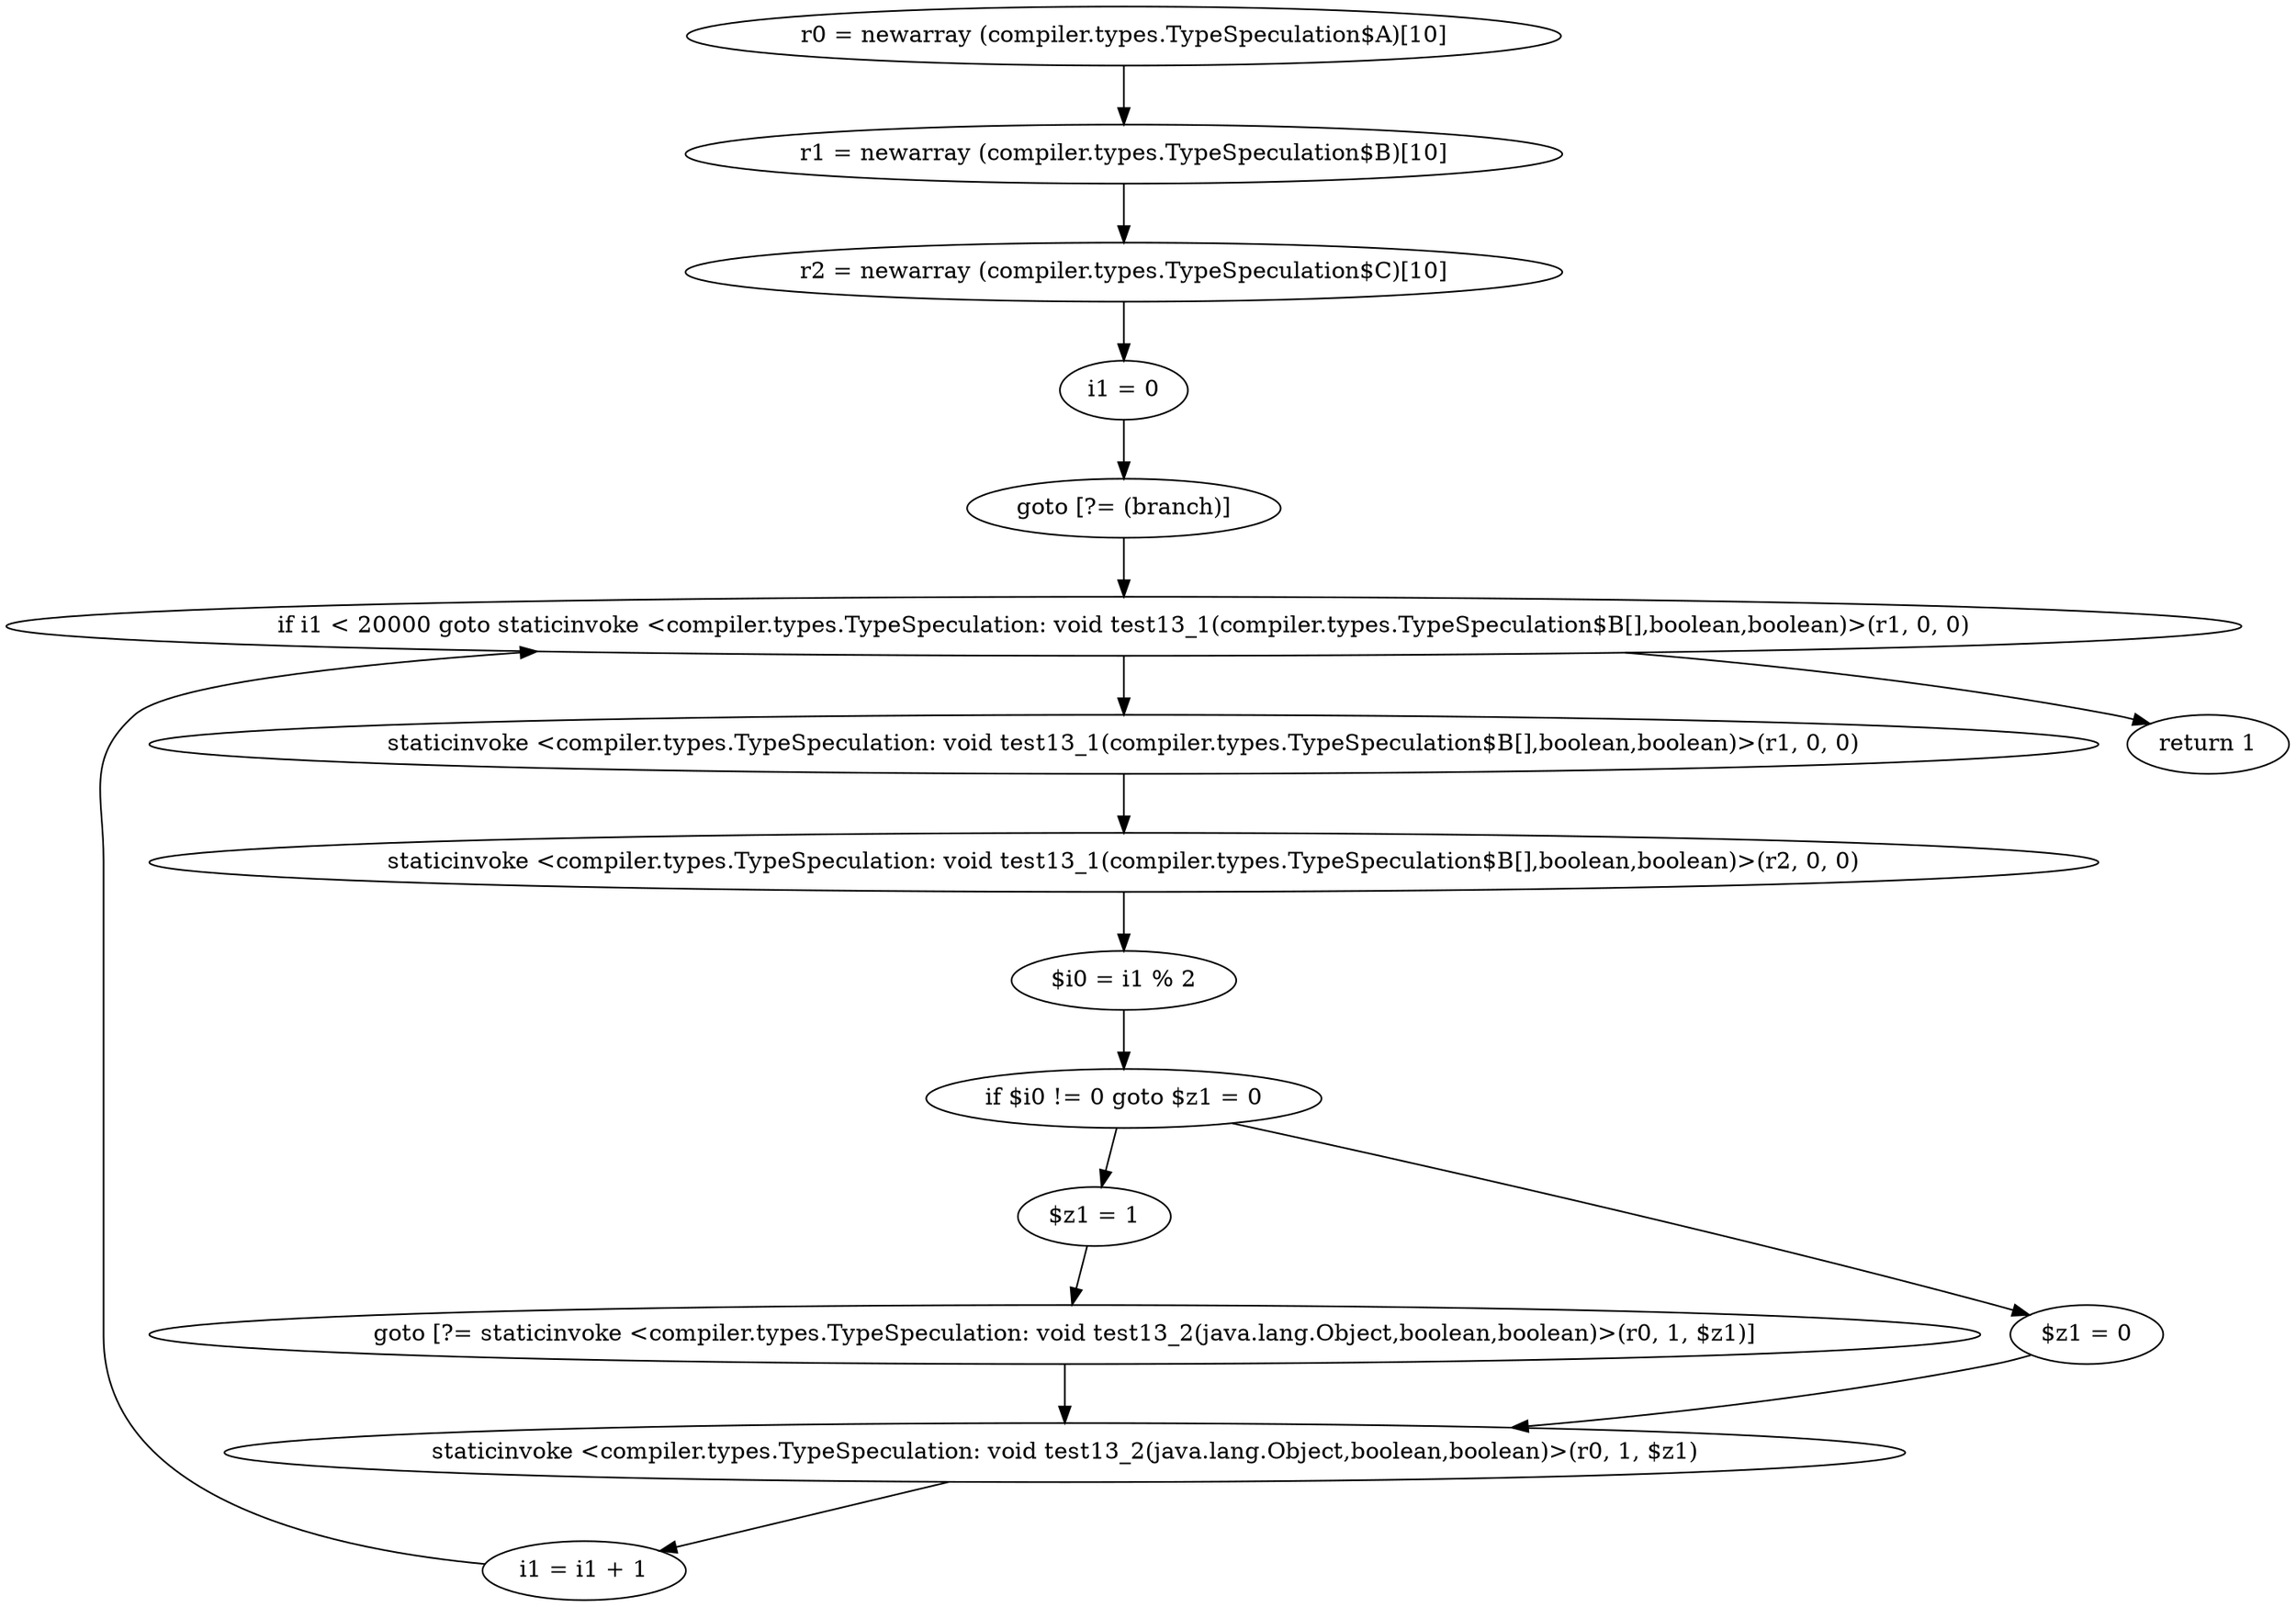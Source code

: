 digraph "unitGraph" {
    "r0 = newarray (compiler.types.TypeSpeculation$A)[10]"
    "r1 = newarray (compiler.types.TypeSpeculation$B)[10]"
    "r2 = newarray (compiler.types.TypeSpeculation$C)[10]"
    "i1 = 0"
    "goto [?= (branch)]"
    "staticinvoke <compiler.types.TypeSpeculation: void test13_1(compiler.types.TypeSpeculation$B[],boolean,boolean)>(r1, 0, 0)"
    "staticinvoke <compiler.types.TypeSpeculation: void test13_1(compiler.types.TypeSpeculation$B[],boolean,boolean)>(r2, 0, 0)"
    "$i0 = i1 % 2"
    "if $i0 != 0 goto $z1 = 0"
    "$z1 = 1"
    "goto [?= staticinvoke <compiler.types.TypeSpeculation: void test13_2(java.lang.Object,boolean,boolean)>(r0, 1, $z1)]"
    "$z1 = 0"
    "staticinvoke <compiler.types.TypeSpeculation: void test13_2(java.lang.Object,boolean,boolean)>(r0, 1, $z1)"
    "i1 = i1 + 1"
    "if i1 < 20000 goto staticinvoke <compiler.types.TypeSpeculation: void test13_1(compiler.types.TypeSpeculation$B[],boolean,boolean)>(r1, 0, 0)"
    "return 1"
    "r0 = newarray (compiler.types.TypeSpeculation$A)[10]"->"r1 = newarray (compiler.types.TypeSpeculation$B)[10]";
    "r1 = newarray (compiler.types.TypeSpeculation$B)[10]"->"r2 = newarray (compiler.types.TypeSpeculation$C)[10]";
    "r2 = newarray (compiler.types.TypeSpeculation$C)[10]"->"i1 = 0";
    "i1 = 0"->"goto [?= (branch)]";
    "goto [?= (branch)]"->"if i1 < 20000 goto staticinvoke <compiler.types.TypeSpeculation: void test13_1(compiler.types.TypeSpeculation$B[],boolean,boolean)>(r1, 0, 0)";
    "staticinvoke <compiler.types.TypeSpeculation: void test13_1(compiler.types.TypeSpeculation$B[],boolean,boolean)>(r1, 0, 0)"->"staticinvoke <compiler.types.TypeSpeculation: void test13_1(compiler.types.TypeSpeculation$B[],boolean,boolean)>(r2, 0, 0)";
    "staticinvoke <compiler.types.TypeSpeculation: void test13_1(compiler.types.TypeSpeculation$B[],boolean,boolean)>(r2, 0, 0)"->"$i0 = i1 % 2";
    "$i0 = i1 % 2"->"if $i0 != 0 goto $z1 = 0";
    "if $i0 != 0 goto $z1 = 0"->"$z1 = 1";
    "if $i0 != 0 goto $z1 = 0"->"$z1 = 0";
    "$z1 = 1"->"goto [?= staticinvoke <compiler.types.TypeSpeculation: void test13_2(java.lang.Object,boolean,boolean)>(r0, 1, $z1)]";
    "goto [?= staticinvoke <compiler.types.TypeSpeculation: void test13_2(java.lang.Object,boolean,boolean)>(r0, 1, $z1)]"->"staticinvoke <compiler.types.TypeSpeculation: void test13_2(java.lang.Object,boolean,boolean)>(r0, 1, $z1)";
    "$z1 = 0"->"staticinvoke <compiler.types.TypeSpeculation: void test13_2(java.lang.Object,boolean,boolean)>(r0, 1, $z1)";
    "staticinvoke <compiler.types.TypeSpeculation: void test13_2(java.lang.Object,boolean,boolean)>(r0, 1, $z1)"->"i1 = i1 + 1";
    "i1 = i1 + 1"->"if i1 < 20000 goto staticinvoke <compiler.types.TypeSpeculation: void test13_1(compiler.types.TypeSpeculation$B[],boolean,boolean)>(r1, 0, 0)";
    "if i1 < 20000 goto staticinvoke <compiler.types.TypeSpeculation: void test13_1(compiler.types.TypeSpeculation$B[],boolean,boolean)>(r1, 0, 0)"->"return 1";
    "if i1 < 20000 goto staticinvoke <compiler.types.TypeSpeculation: void test13_1(compiler.types.TypeSpeculation$B[],boolean,boolean)>(r1, 0, 0)"->"staticinvoke <compiler.types.TypeSpeculation: void test13_1(compiler.types.TypeSpeculation$B[],boolean,boolean)>(r1, 0, 0)";
}
